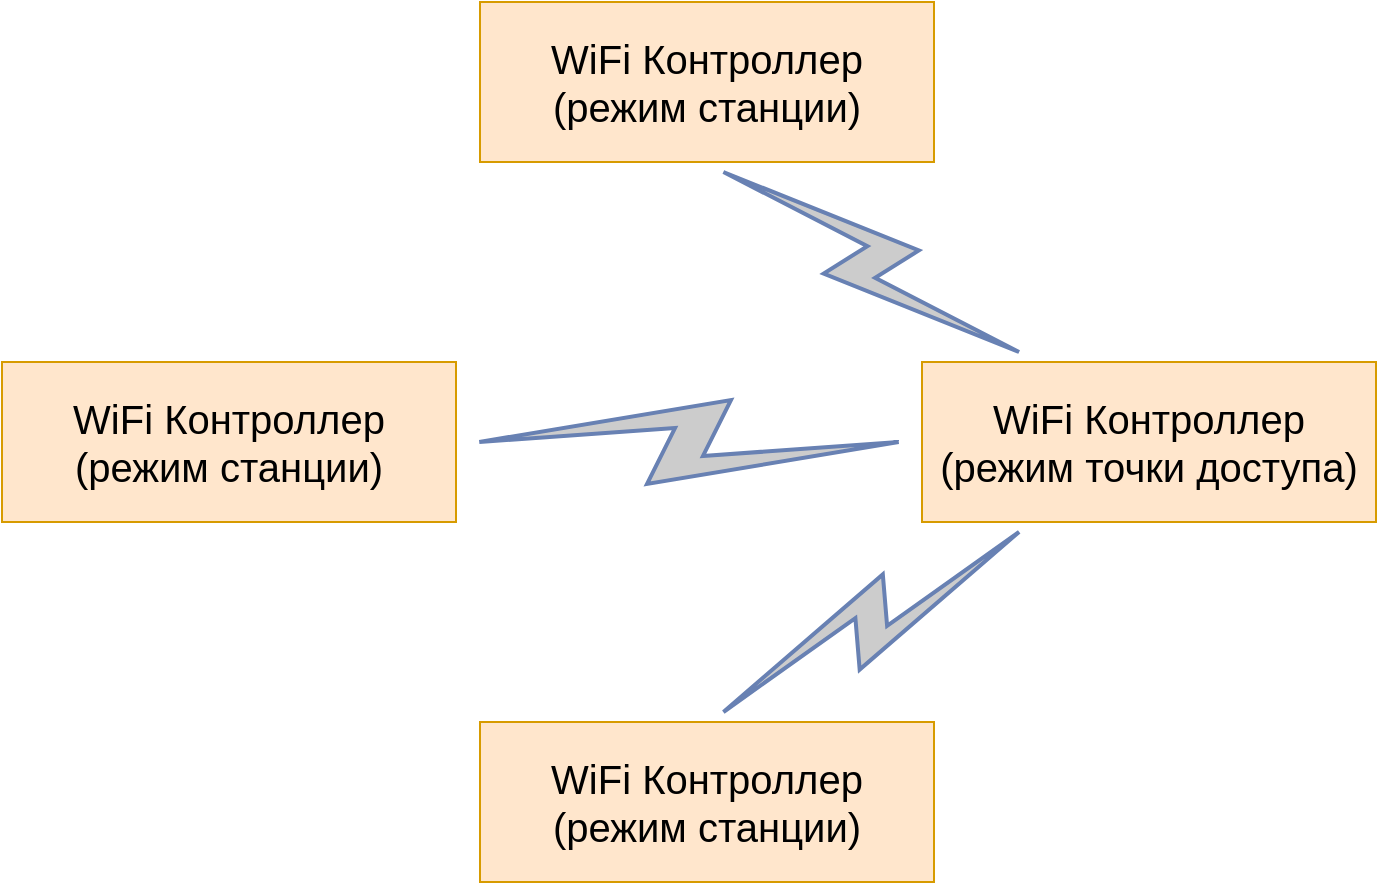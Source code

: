 <mxfile version="12.4.8" type="device"><diagram name="Page-1" id="c7558073-3199-34d8-9f00-42111426c3f3"><mxGraphModel dx="927" dy="598" grid="1" gridSize="10" guides="1" tooltips="1" connect="1" arrows="1" fold="1" page="1" pageScale="1" pageWidth="826" pageHeight="1169" background="#ffffff" math="0" shadow="0"><root><mxCell id="0"/><mxCell id="1" parent="0"/><mxCell id="u3anuvarewvvI_IUUDL3-100" value="WiFi Контроллер&lt;br&gt;(режим станции)" style="rounded=0;whiteSpace=wrap;html=1;fillColor=#ffe6cc;strokeColor=#d79b00;fontSize=20;" parent="1" vertex="1"><mxGeometry x="60" y="320" width="227" height="80" as="geometry"/></mxCell><mxCell id="KbNPA_bI7KpAVfPEmOlH-1" value="WiFi Контроллер&lt;br&gt;(режим точки доступа)" style="rounded=0;whiteSpace=wrap;html=1;fillColor=#ffe6cc;strokeColor=#d79b00;fontSize=20;" vertex="1" parent="1"><mxGeometry x="520" y="320" width="227" height="80" as="geometry"/></mxCell><mxCell id="KbNPA_bI7KpAVfPEmOlH-2" value="WiFi Контроллер&lt;br&gt;(режим станции)" style="rounded=0;whiteSpace=wrap;html=1;fillColor=#ffe6cc;strokeColor=#d79b00;fontSize=20;" vertex="1" parent="1"><mxGeometry x="299" y="140" width="227" height="80" as="geometry"/></mxCell><mxCell id="KbNPA_bI7KpAVfPEmOlH-3" value="WiFi Контроллер&lt;br&gt;(режим станции)" style="rounded=0;whiteSpace=wrap;html=1;fillColor=#ffe6cc;strokeColor=#d79b00;fontSize=20;" vertex="1" parent="1"><mxGeometry x="299" y="500" width="227" height="80" as="geometry"/></mxCell><mxCell id="KbNPA_bI7KpAVfPEmOlH-4" value="" style="html=1;outlineConnect=0;fillColor=#CCCCCC;strokeColor=#6881B3;gradientColor=none;gradientDirection=north;strokeWidth=2;shape=mxgraph.networks.comm_link_edge;html=1;entryX=0.5;entryY=1;entryDx=0;entryDy=0;exitX=0.25;exitY=0;exitDx=0;exitDy=0;" edge="1" parent="1" source="KbNPA_bI7KpAVfPEmOlH-1" target="KbNPA_bI7KpAVfPEmOlH-2"><mxGeometry width="100" height="100" relative="1" as="geometry"><mxPoint x="360" y="370" as="sourcePoint"/><mxPoint x="460" y="270" as="targetPoint"/></mxGeometry></mxCell><mxCell id="KbNPA_bI7KpAVfPEmOlH-5" value="" style="html=1;outlineConnect=0;fillColor=#CCCCCC;strokeColor=#6881B3;gradientColor=none;gradientDirection=north;strokeWidth=2;shape=mxgraph.networks.comm_link_edge;html=1;entryX=1;entryY=0.5;entryDx=0;entryDy=0;exitX=0;exitY=0.5;exitDx=0;exitDy=0;" edge="1" parent="1" source="KbNPA_bI7KpAVfPEmOlH-1" target="u3anuvarewvvI_IUUDL3-100"><mxGeometry width="100" height="100" relative="1" as="geometry"><mxPoint x="451.25" y="430" as="sourcePoint"/><mxPoint x="287" y="330" as="targetPoint"/></mxGeometry></mxCell><mxCell id="KbNPA_bI7KpAVfPEmOlH-6" value="" style="html=1;outlineConnect=0;fillColor=#CCCCCC;strokeColor=#6881B3;gradientColor=none;gradientDirection=north;strokeWidth=2;shape=mxgraph.networks.comm_link_edge;html=1;entryX=0.5;entryY=0;entryDx=0;entryDy=0;exitX=0.25;exitY=1;exitDx=0;exitDy=0;" edge="1" parent="1" source="KbNPA_bI7KpAVfPEmOlH-1" target="KbNPA_bI7KpAVfPEmOlH-3"><mxGeometry width="100" height="100" relative="1" as="geometry"><mxPoint x="513" y="430" as="sourcePoint"/><mxPoint x="280" y="430" as="targetPoint"/></mxGeometry></mxCell></root></mxGraphModel></diagram></mxfile>